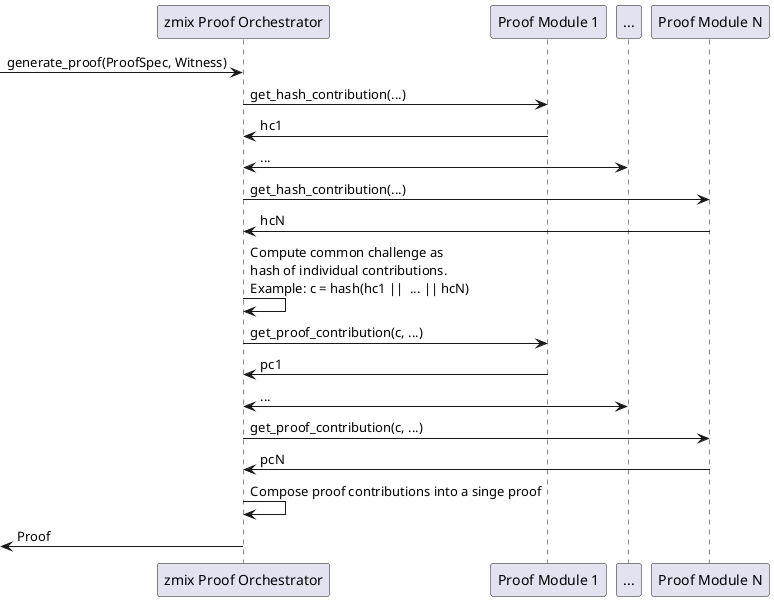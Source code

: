 @startuml
participant "zmix Proof Orchestrator" as po
participant "Proof Module 1" as pm1
participant "..." as pm2
participant "Proof Module N" as pmn

-> po: generate_proof(ProofSpec, Witness)

po -> pm1: get_hash_contribution(...)
po <- pm1: hc1
po <-> pm2: ...
po -> pmn: get_hash_contribution(...)
po <- pmn: hcN

po -> po: Compute common challenge as\nhash of individual contributions.\nExample: c = hash(hc1 ||  ... || hcN)

po -> pm1: get_proof_contribution(c, ...)
po <- pm1: pc1
po <-> pm2: ...
po -> pmn: get_proof_contribution(c, ...)
po <- pmn: pcN

po -> po: Compose proof contributions into a singe proof

<- po: Proof
@enduml
